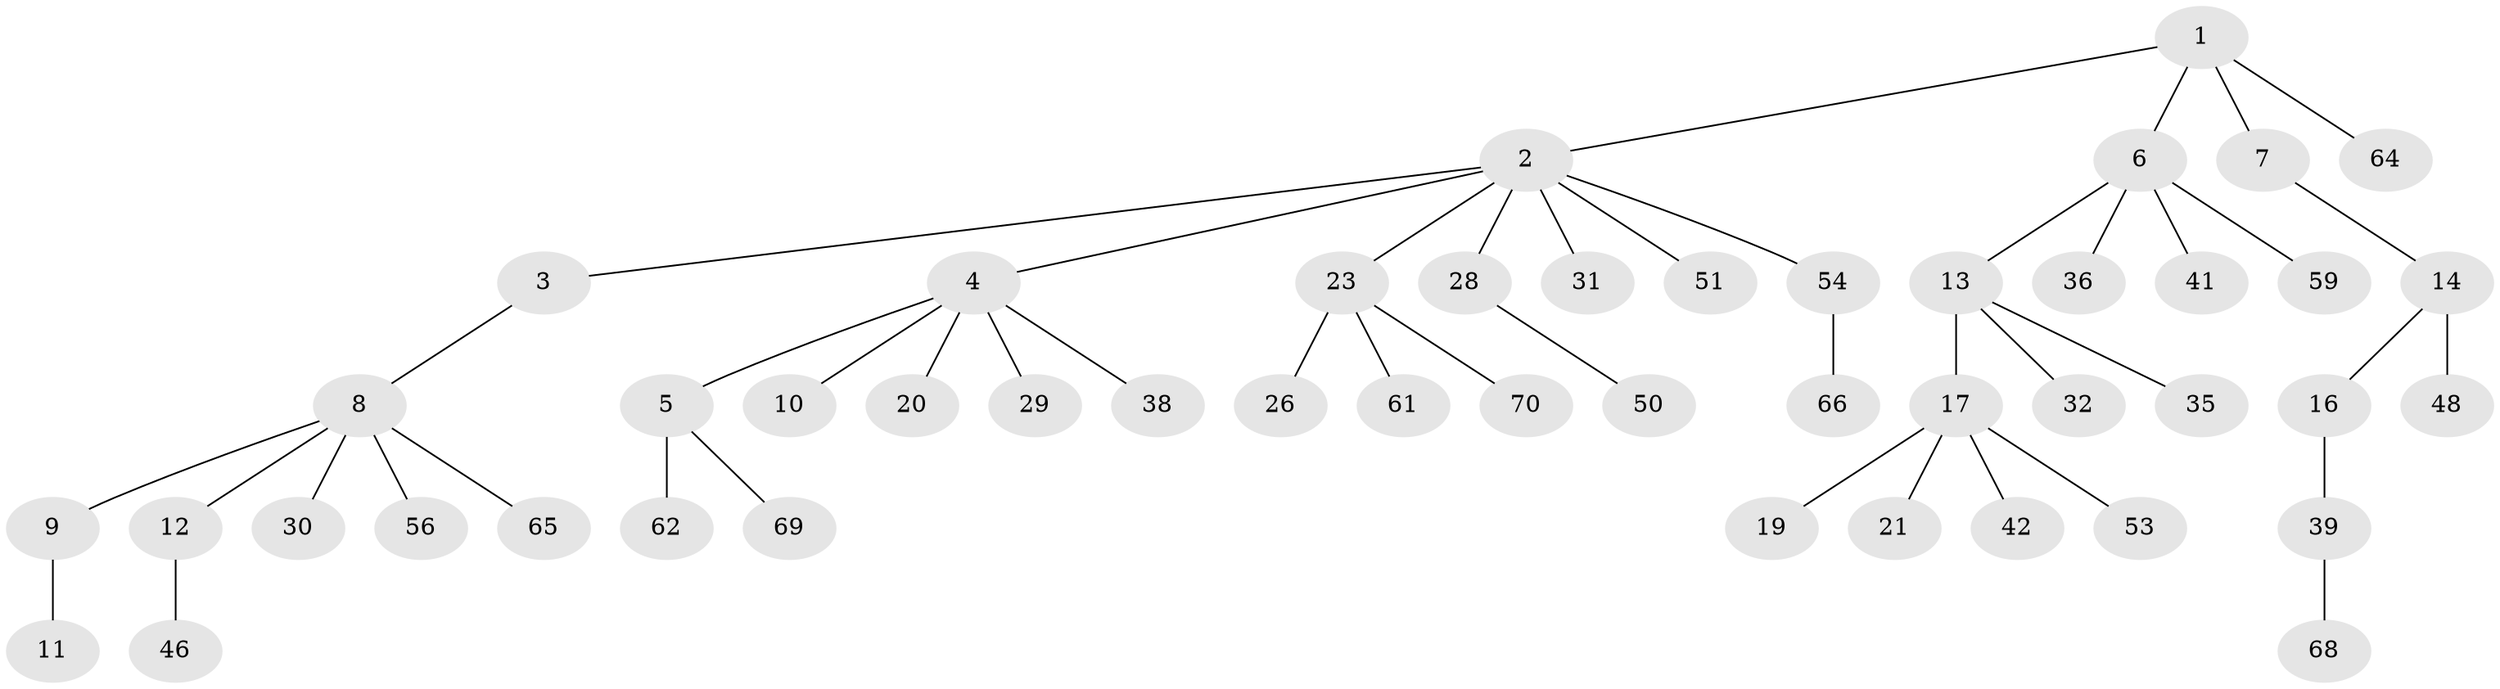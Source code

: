 // Generated by graph-tools (version 1.1) at 2025/52/02/27/25 19:52:12]
// undirected, 48 vertices, 47 edges
graph export_dot {
graph [start="1"]
  node [color=gray90,style=filled];
  1 [super="+55"];
  2 [super="+49"];
  3 [super="+63"];
  4 [super="+22"];
  5 [super="+47"];
  6 [super="+34"];
  7 [super="+43"];
  8 [super="+44"];
  9;
  10;
  11 [super="+25"];
  12 [super="+33"];
  13 [super="+27"];
  14 [super="+15"];
  16;
  17 [super="+18"];
  19;
  20 [super="+58"];
  21;
  23 [super="+24"];
  26 [super="+45"];
  28;
  29;
  30;
  31;
  32;
  35 [super="+37"];
  36;
  38 [super="+60"];
  39 [super="+40"];
  41 [super="+52"];
  42;
  46;
  48 [super="+57"];
  50;
  51 [super="+71"];
  53;
  54;
  56;
  59;
  61;
  62;
  64;
  65 [super="+67"];
  66;
  68;
  69;
  70;
  1 -- 2;
  1 -- 6;
  1 -- 7;
  1 -- 64;
  2 -- 3;
  2 -- 4;
  2 -- 23;
  2 -- 28;
  2 -- 31;
  2 -- 51;
  2 -- 54;
  3 -- 8;
  4 -- 5;
  4 -- 10;
  4 -- 20;
  4 -- 29;
  4 -- 38;
  5 -- 62;
  5 -- 69;
  6 -- 13;
  6 -- 36;
  6 -- 41;
  6 -- 59;
  7 -- 14;
  8 -- 9;
  8 -- 12;
  8 -- 30;
  8 -- 56;
  8 -- 65;
  9 -- 11;
  12 -- 46;
  13 -- 17;
  13 -- 32;
  13 -- 35;
  14 -- 16;
  14 -- 48;
  16 -- 39;
  17 -- 53;
  17 -- 42;
  17 -- 19;
  17 -- 21;
  23 -- 61;
  23 -- 70;
  23 -- 26;
  28 -- 50;
  39 -- 68;
  54 -- 66;
}

